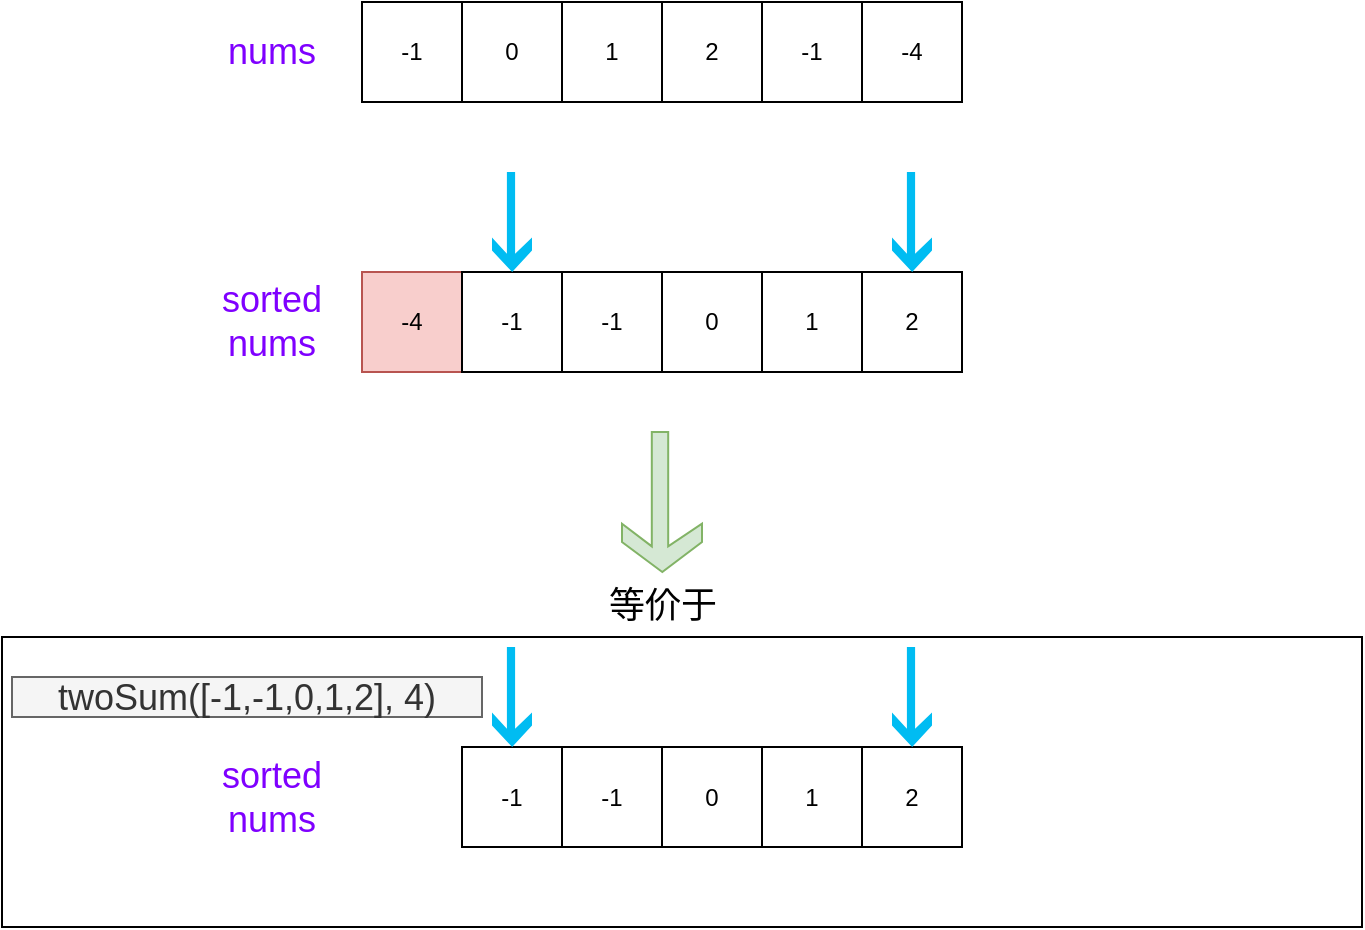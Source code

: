 <mxfile version="10.6.6" type="device"><diagram id="b_2AcDZds6F21w0ZimBd" name="第 1 页"><mxGraphModel dx="918" dy="510" grid="1" gridSize="10" guides="1" tooltips="1" connect="1" arrows="1" fold="1" page="1" pageScale="1" pageWidth="827" pageHeight="1169" math="0" shadow="0"><root><mxCell id="0"/><mxCell id="1" parent="0"/><mxCell id="jGS7ZsYTU1Ps7MOPkS4H-26" value="" style="rounded=0;whiteSpace=wrap;html=1;fontSize=18;fontColor=#7F00FF;" vertex="1" parent="1"><mxGeometry x="50" y="352.5" width="680" height="145" as="geometry"/></mxCell><mxCell id="jGS7ZsYTU1Ps7MOPkS4H-1" value="-1" style="rounded=0;whiteSpace=wrap;html=1;" vertex="1" parent="1"><mxGeometry x="230" y="35" width="50" height="50" as="geometry"/></mxCell><mxCell id="jGS7ZsYTU1Ps7MOPkS4H-2" value="0" style="rounded=0;whiteSpace=wrap;html=1;" vertex="1" parent="1"><mxGeometry x="280" y="35" width="50" height="50" as="geometry"/></mxCell><mxCell id="jGS7ZsYTU1Ps7MOPkS4H-3" value="1" style="rounded=0;whiteSpace=wrap;html=1;" vertex="1" parent="1"><mxGeometry x="330" y="35" width="50" height="50" as="geometry"/></mxCell><mxCell id="jGS7ZsYTU1Ps7MOPkS4H-4" value="2" style="rounded=0;whiteSpace=wrap;html=1;" vertex="1" parent="1"><mxGeometry x="380" y="35" width="50" height="50" as="geometry"/></mxCell><mxCell id="jGS7ZsYTU1Ps7MOPkS4H-5" value="-1" style="rounded=0;whiteSpace=wrap;html=1;" vertex="1" parent="1"><mxGeometry x="430" y="35" width="50" height="50" as="geometry"/></mxCell><mxCell id="jGS7ZsYTU1Ps7MOPkS4H-6" value="-4" style="rounded=0;whiteSpace=wrap;html=1;" vertex="1" parent="1"><mxGeometry x="480" y="35" width="50" height="50" as="geometry"/></mxCell><mxCell id="jGS7ZsYTU1Ps7MOPkS4H-7" value="-4" style="rounded=0;whiteSpace=wrap;html=1;fillColor=#f8cecc;strokeColor=#b85450;" vertex="1" parent="1"><mxGeometry x="230" y="170" width="50" height="50" as="geometry"/></mxCell><mxCell id="jGS7ZsYTU1Ps7MOPkS4H-8" value="-1" style="rounded=0;whiteSpace=wrap;html=1;" vertex="1" parent="1"><mxGeometry x="280" y="170" width="50" height="50" as="geometry"/></mxCell><mxCell id="jGS7ZsYTU1Ps7MOPkS4H-9" value="-1" style="rounded=0;whiteSpace=wrap;html=1;" vertex="1" parent="1"><mxGeometry x="330" y="170" width="50" height="50" as="geometry"/></mxCell><mxCell id="jGS7ZsYTU1Ps7MOPkS4H-10" value="0" style="rounded=0;whiteSpace=wrap;html=1;" vertex="1" parent="1"><mxGeometry x="380" y="170" width="50" height="50" as="geometry"/></mxCell><mxCell id="jGS7ZsYTU1Ps7MOPkS4H-11" value="1" style="rounded=0;whiteSpace=wrap;html=1;" vertex="1" parent="1"><mxGeometry x="430" y="170" width="50" height="50" as="geometry"/></mxCell><mxCell id="jGS7ZsYTU1Ps7MOPkS4H-12" value="2" style="rounded=0;whiteSpace=wrap;html=1;" vertex="1" parent="1"><mxGeometry x="480" y="170" width="50" height="50" as="geometry"/></mxCell><mxCell id="jGS7ZsYTU1Ps7MOPkS4H-13" value="nums" style="text;html=1;strokeColor=none;fillColor=none;align=center;verticalAlign=middle;whiteSpace=wrap;rounded=0;fontColor=#7F00FF;fontSize=18;" vertex="1" parent="1"><mxGeometry x="150" y="50" width="70" height="20" as="geometry"/></mxCell><mxCell id="jGS7ZsYTU1Ps7MOPkS4H-14" value="sorted nums" style="text;html=1;strokeColor=none;fillColor=none;align=center;verticalAlign=middle;whiteSpace=wrap;rounded=0;fontColor=#7F00FF;fontSize=18;" vertex="1" parent="1"><mxGeometry x="150" y="185" width="70" height="20" as="geometry"/></mxCell><mxCell id="jGS7ZsYTU1Ps7MOPkS4H-15" value="" style="pointerEvents=1;shadow=0;dashed=0;html=1;strokeColor=none;labelPosition=center;verticalLabelPosition=bottom;verticalAlign=top;align=center;shape=mxgraph.mscae.deprecated.poster_arrow;fillColor=#00BCF2;fontSize=18;fontColor=#7F00FF;" vertex="1" parent="1"><mxGeometry x="295" y="120" width="20" height="50" as="geometry"/></mxCell><mxCell id="jGS7ZsYTU1Ps7MOPkS4H-16" value="" style="pointerEvents=1;shadow=0;dashed=0;html=1;strokeColor=none;labelPosition=center;verticalLabelPosition=bottom;verticalAlign=top;align=center;shape=mxgraph.mscae.deprecated.poster_arrow;fillColor=#00BCF2;fontSize=18;fontColor=#7F00FF;" vertex="1" parent="1"><mxGeometry x="495" y="120" width="20" height="50" as="geometry"/></mxCell><mxCell id="jGS7ZsYTU1Ps7MOPkS4H-18" value="-1" style="rounded=0;whiteSpace=wrap;html=1;" vertex="1" parent="1"><mxGeometry x="280" y="407.5" width="50" height="50" as="geometry"/></mxCell><mxCell id="jGS7ZsYTU1Ps7MOPkS4H-19" value="-1" style="rounded=0;whiteSpace=wrap;html=1;" vertex="1" parent="1"><mxGeometry x="330" y="407.5" width="50" height="50" as="geometry"/></mxCell><mxCell id="jGS7ZsYTU1Ps7MOPkS4H-20" value="0" style="rounded=0;whiteSpace=wrap;html=1;" vertex="1" parent="1"><mxGeometry x="380" y="407.5" width="50" height="50" as="geometry"/></mxCell><mxCell id="jGS7ZsYTU1Ps7MOPkS4H-21" value="1" style="rounded=0;whiteSpace=wrap;html=1;" vertex="1" parent="1"><mxGeometry x="430" y="407.5" width="50" height="50" as="geometry"/></mxCell><mxCell id="jGS7ZsYTU1Ps7MOPkS4H-22" value="2" style="rounded=0;whiteSpace=wrap;html=1;" vertex="1" parent="1"><mxGeometry x="480" y="407.5" width="50" height="50" as="geometry"/></mxCell><mxCell id="jGS7ZsYTU1Ps7MOPkS4H-23" value="sorted nums" style="text;html=1;strokeColor=none;fillColor=none;align=center;verticalAlign=middle;whiteSpace=wrap;rounded=0;fontColor=#7F00FF;fontSize=18;" vertex="1" parent="1"><mxGeometry x="150" y="422.5" width="70" height="20" as="geometry"/></mxCell><mxCell id="jGS7ZsYTU1Ps7MOPkS4H-24" value="" style="pointerEvents=1;shadow=0;dashed=0;html=1;strokeColor=none;labelPosition=center;verticalLabelPosition=bottom;verticalAlign=top;align=center;shape=mxgraph.mscae.deprecated.poster_arrow;fillColor=#00BCF2;fontSize=18;fontColor=#7F00FF;" vertex="1" parent="1"><mxGeometry x="295" y="357.5" width="20" height="50" as="geometry"/></mxCell><mxCell id="jGS7ZsYTU1Ps7MOPkS4H-25" value="" style="pointerEvents=1;shadow=0;dashed=0;html=1;strokeColor=none;labelPosition=center;verticalLabelPosition=bottom;verticalAlign=top;align=center;shape=mxgraph.mscae.deprecated.poster_arrow;fillColor=#00BCF2;fontSize=18;fontColor=#7F00FF;" vertex="1" parent="1"><mxGeometry x="495" y="357.5" width="20" height="50" as="geometry"/></mxCell><mxCell id="jGS7ZsYTU1Ps7MOPkS4H-27" value="twoSum([-1,-1,0,1,2], 4)" style="text;html=1;strokeColor=#666666;fillColor=#f5f5f5;align=center;verticalAlign=middle;whiteSpace=wrap;rounded=0;fontSize=18;fontColor=#333333;" vertex="1" parent="1"><mxGeometry x="55" y="372.5" width="235" height="20" as="geometry"/></mxCell><mxCell id="jGS7ZsYTU1Ps7MOPkS4H-29" value="等价于" style="pointerEvents=1;shadow=0;dashed=0;html=1;strokeColor=#82b366;labelPosition=center;verticalLabelPosition=bottom;verticalAlign=top;align=center;shape=mxgraph.mscae.deprecated.poster_arrow;fillColor=#d5e8d4;fontSize=18;" vertex="1" parent="1"><mxGeometry x="360" y="250" width="40" height="70" as="geometry"/></mxCell></root></mxGraphModel></diagram></mxfile>